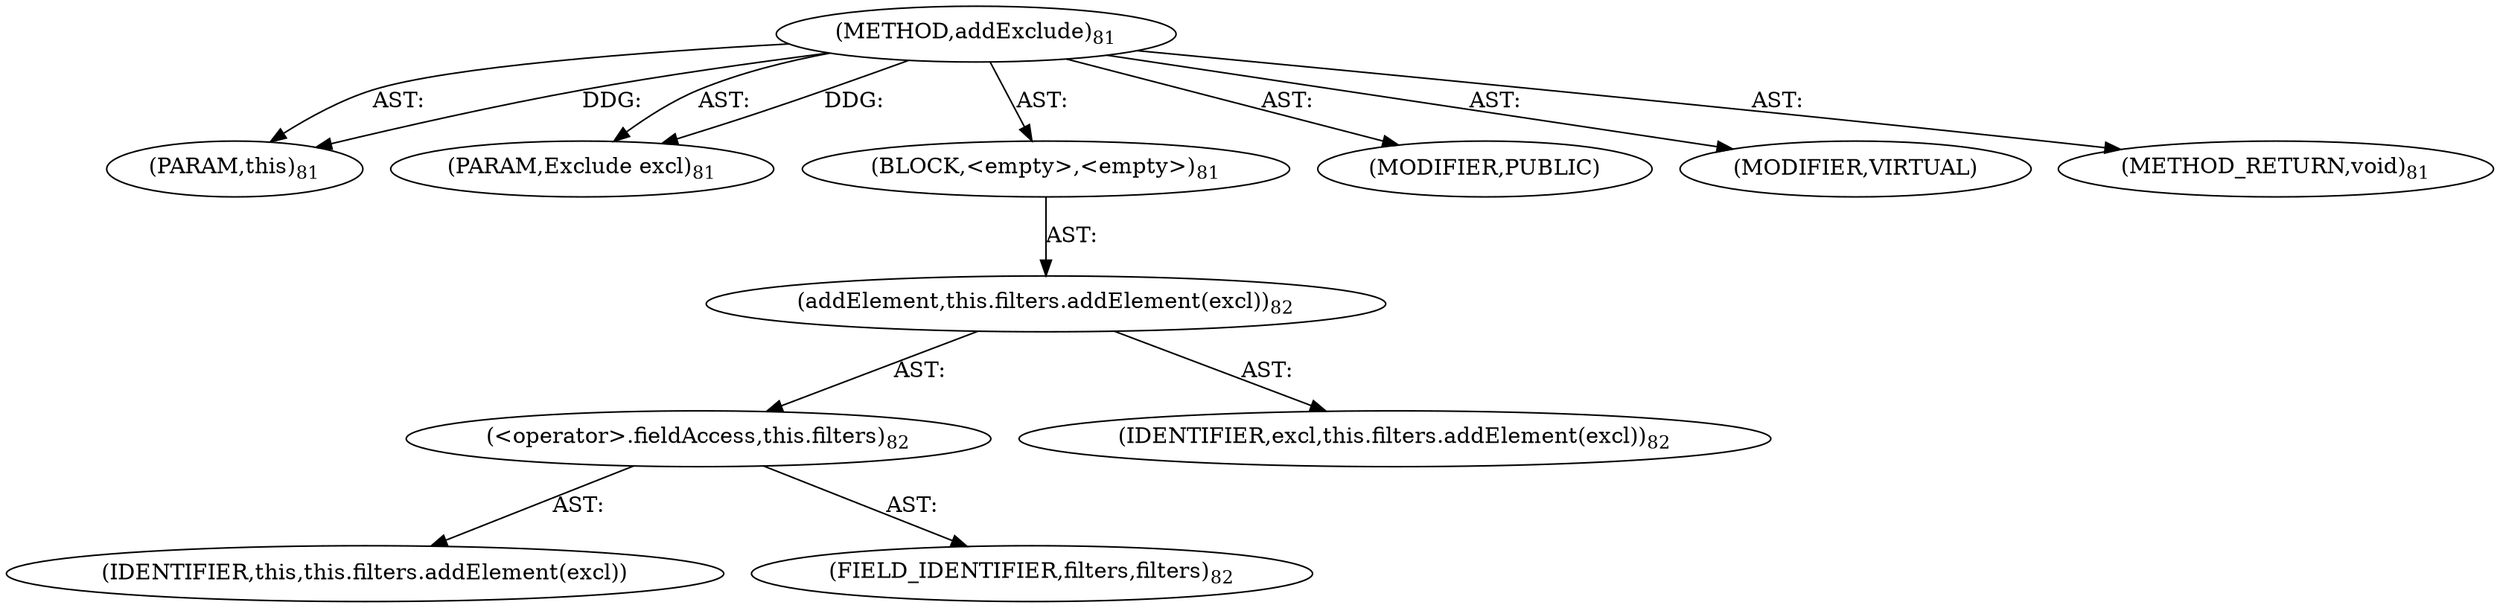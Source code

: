 digraph "addExclude" {  
"111669149698" [label = <(METHOD,addExclude)<SUB>81</SUB>> ]
"115964116997" [label = <(PARAM,this)<SUB>81</SUB>> ]
"115964116998" [label = <(PARAM,Exclude excl)<SUB>81</SUB>> ]
"25769803778" [label = <(BLOCK,&lt;empty&gt;,&lt;empty&gt;)<SUB>81</SUB>> ]
"30064771081" [label = <(addElement,this.filters.addElement(excl))<SUB>82</SUB>> ]
"30064771082" [label = <(&lt;operator&gt;.fieldAccess,this.filters)<SUB>82</SUB>> ]
"68719476743" [label = <(IDENTIFIER,this,this.filters.addElement(excl))> ]
"55834574852" [label = <(FIELD_IDENTIFIER,filters,filters)<SUB>82</SUB>> ]
"68719476744" [label = <(IDENTIFIER,excl,this.filters.addElement(excl))<SUB>82</SUB>> ]
"133143986182" [label = <(MODIFIER,PUBLIC)> ]
"133143986183" [label = <(MODIFIER,VIRTUAL)> ]
"128849018882" [label = <(METHOD_RETURN,void)<SUB>81</SUB>> ]
  "111669149698" -> "115964116997"  [ label = "AST: "] 
  "111669149698" -> "115964116998"  [ label = "AST: "] 
  "111669149698" -> "25769803778"  [ label = "AST: "] 
  "111669149698" -> "133143986182"  [ label = "AST: "] 
  "111669149698" -> "133143986183"  [ label = "AST: "] 
  "111669149698" -> "128849018882"  [ label = "AST: "] 
  "25769803778" -> "30064771081"  [ label = "AST: "] 
  "30064771081" -> "30064771082"  [ label = "AST: "] 
  "30064771081" -> "68719476744"  [ label = "AST: "] 
  "30064771082" -> "68719476743"  [ label = "AST: "] 
  "30064771082" -> "55834574852"  [ label = "AST: "] 
  "111669149698" -> "115964116997"  [ label = "DDG: "] 
  "111669149698" -> "115964116998"  [ label = "DDG: "] 
}
